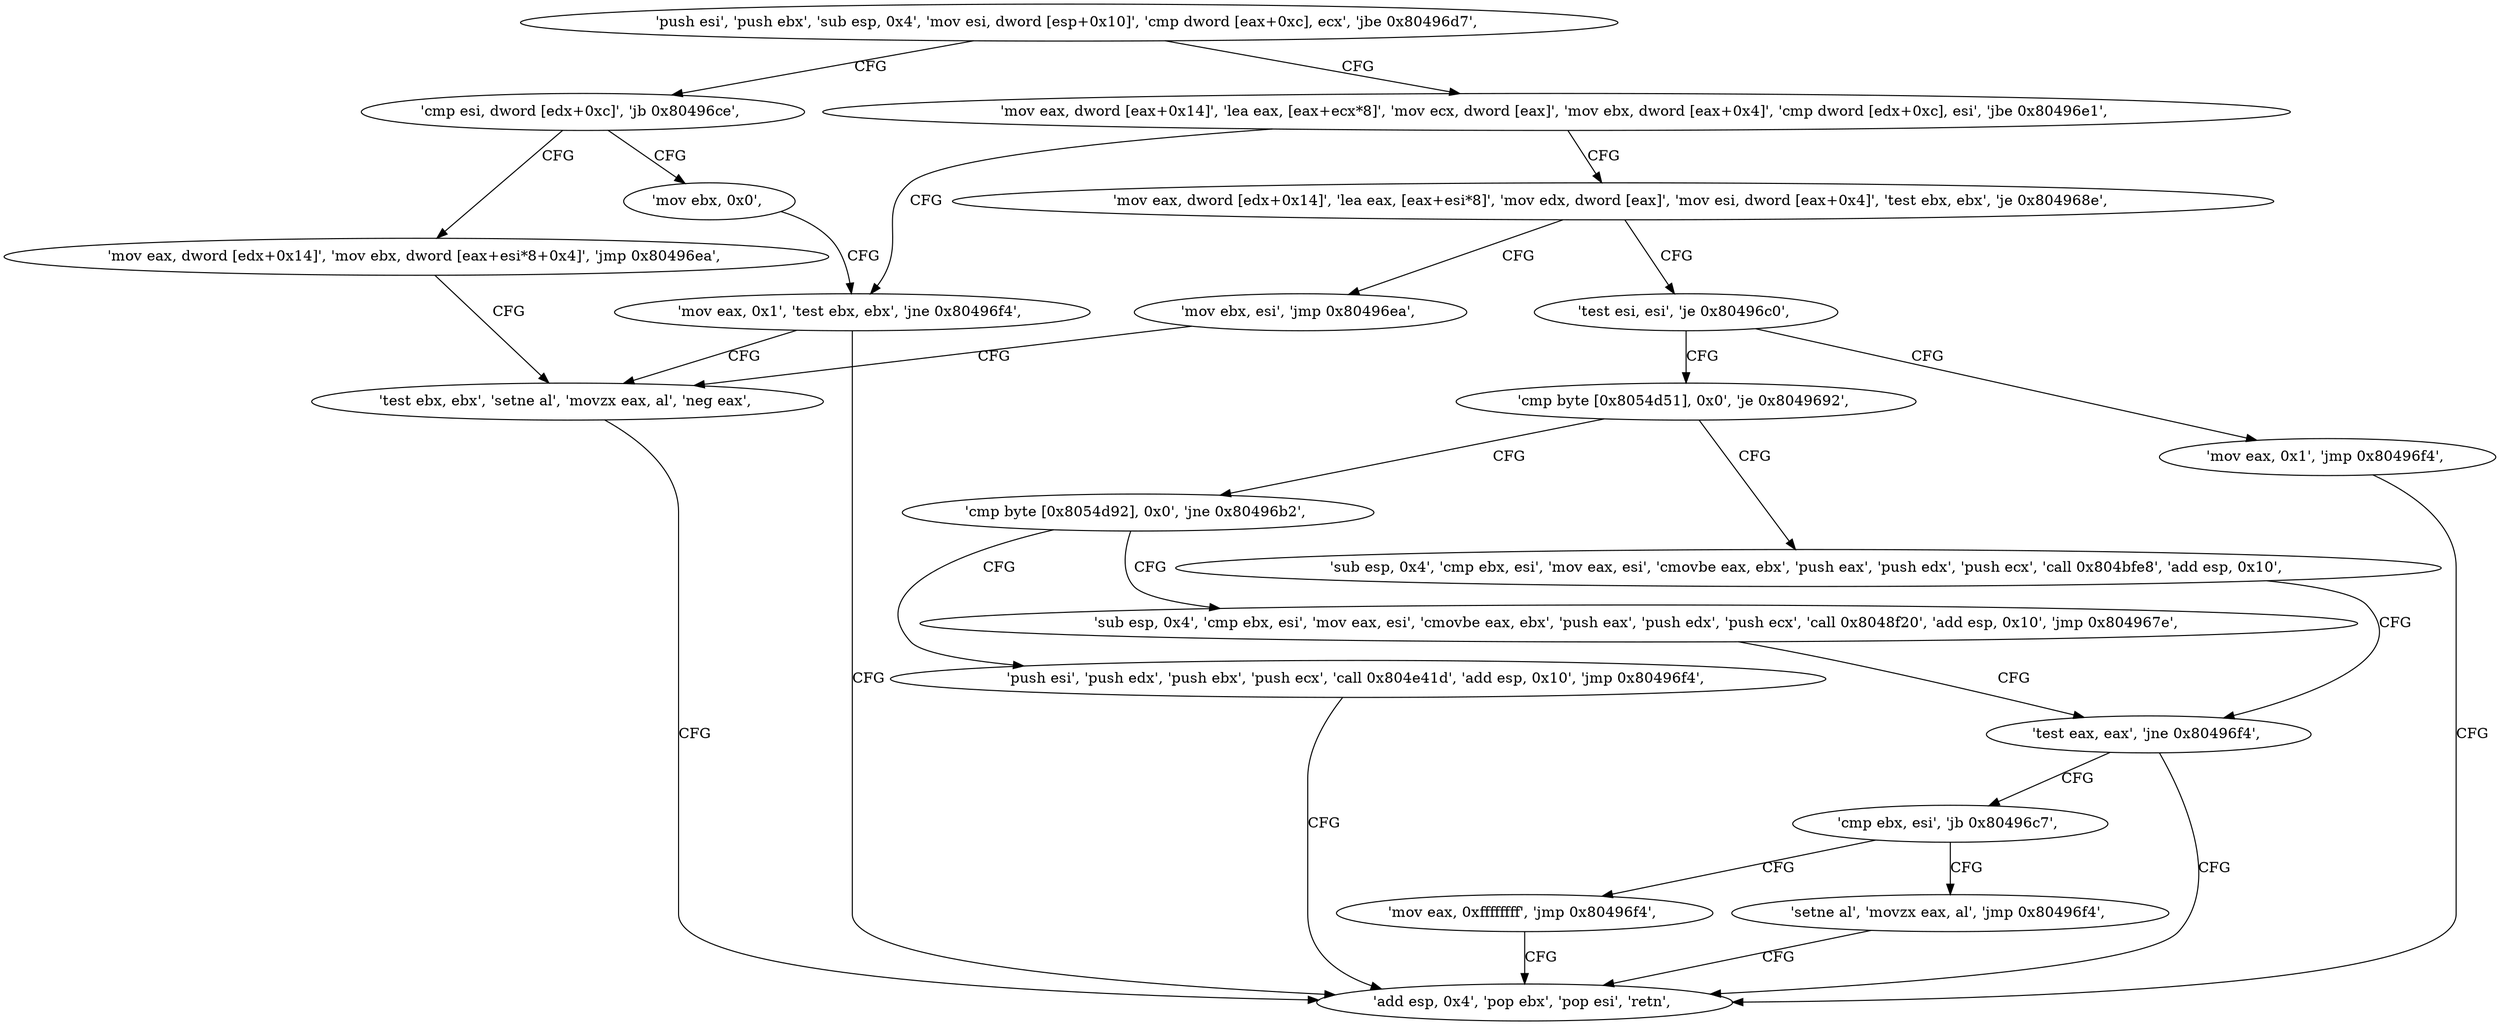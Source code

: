 digraph "func" {
"134518311" [label = "'push esi', 'push ebx', 'sub esp, 0x4', 'mov esi, dword [esp+0x10]', 'cmp dword [eax+0xc], ecx', 'jbe 0x80496d7', " ]
"134518487" [label = "'cmp esi, dword [edx+0xc]', 'jb 0x80496ce', " ]
"134518329" [label = "'mov eax, dword [eax+0x14]', 'lea eax, [eax+ecx*8]', 'mov ecx, dword [eax]', 'mov ebx, dword [eax+0x4]', 'cmp dword [edx+0xc], esi', 'jbe 0x80496e1', " ]
"134518478" [label = "'mov eax, dword [edx+0x14]', 'mov ebx, dword [eax+esi*8+0x4]', 'jmp 0x80496ea', " ]
"134518492" [label = "'mov ebx, 0x0', " ]
"134518497" [label = "'mov eax, 0x1', 'test ebx, ebx', 'jne 0x80496f4', " ]
"134518349" [label = "'mov eax, dword [edx+0x14]', 'lea eax, [eax+esi*8]', 'mov edx, dword [eax]', 'mov esi, dword [eax+0x4]', 'test ebx, ebx', 'je 0x804968e', " ]
"134518506" [label = "'test ebx, ebx', 'setne al', 'movzx eax, al', 'neg eax', " ]
"134518516" [label = "'add esp, 0x4', 'pop ebx', 'pop esi', 'retn', " ]
"134518414" [label = "'mov ebx, esi', 'jmp 0x80496ea', " ]
"134518364" [label = "'test esi, esi', 'je 0x80496c0', " ]
"134518464" [label = "'mov eax, 0x1', 'jmp 0x80496f4', " ]
"134518368" [label = "'cmp byte [0x8054d51], 0x0', 'je 0x8049692', " ]
"134518418" [label = "'cmp byte [0x8054d92], 0x0', 'jne 0x80496b2', " ]
"134518377" [label = "'sub esp, 0x4', 'cmp ebx, esi', 'mov eax, esi', 'cmovbe eax, ebx', 'push eax', 'push edx', 'push ecx', 'call 0x804bfe8', 'add esp, 0x10', " ]
"134518450" [label = "'push esi', 'push edx', 'push ebx', 'push ecx', 'call 0x804e41d', 'add esp, 0x10', 'jmp 0x80496f4', " ]
"134518427" [label = "'sub esp, 0x4', 'cmp ebx, esi', 'mov eax, esi', 'cmovbe eax, ebx', 'push eax', 'push edx', 'push ecx', 'call 0x8048f20', 'add esp, 0x10', 'jmp 0x804967e', " ]
"134518398" [label = "'test eax, eax', 'jne 0x80496f4', " ]
"134518402" [label = "'cmp ebx, esi', 'jb 0x80496c7', " ]
"134518471" [label = "'mov eax, 0xffffffff', 'jmp 0x80496f4', " ]
"134518406" [label = "'setne al', 'movzx eax, al', 'jmp 0x80496f4', " ]
"134518311" -> "134518487" [ label = "CFG" ]
"134518311" -> "134518329" [ label = "CFG" ]
"134518487" -> "134518478" [ label = "CFG" ]
"134518487" -> "134518492" [ label = "CFG" ]
"134518329" -> "134518497" [ label = "CFG" ]
"134518329" -> "134518349" [ label = "CFG" ]
"134518478" -> "134518506" [ label = "CFG" ]
"134518492" -> "134518497" [ label = "CFG" ]
"134518497" -> "134518516" [ label = "CFG" ]
"134518497" -> "134518506" [ label = "CFG" ]
"134518349" -> "134518414" [ label = "CFG" ]
"134518349" -> "134518364" [ label = "CFG" ]
"134518506" -> "134518516" [ label = "CFG" ]
"134518414" -> "134518506" [ label = "CFG" ]
"134518364" -> "134518464" [ label = "CFG" ]
"134518364" -> "134518368" [ label = "CFG" ]
"134518464" -> "134518516" [ label = "CFG" ]
"134518368" -> "134518418" [ label = "CFG" ]
"134518368" -> "134518377" [ label = "CFG" ]
"134518418" -> "134518450" [ label = "CFG" ]
"134518418" -> "134518427" [ label = "CFG" ]
"134518377" -> "134518398" [ label = "CFG" ]
"134518450" -> "134518516" [ label = "CFG" ]
"134518427" -> "134518398" [ label = "CFG" ]
"134518398" -> "134518516" [ label = "CFG" ]
"134518398" -> "134518402" [ label = "CFG" ]
"134518402" -> "134518471" [ label = "CFG" ]
"134518402" -> "134518406" [ label = "CFG" ]
"134518471" -> "134518516" [ label = "CFG" ]
"134518406" -> "134518516" [ label = "CFG" ]
}
